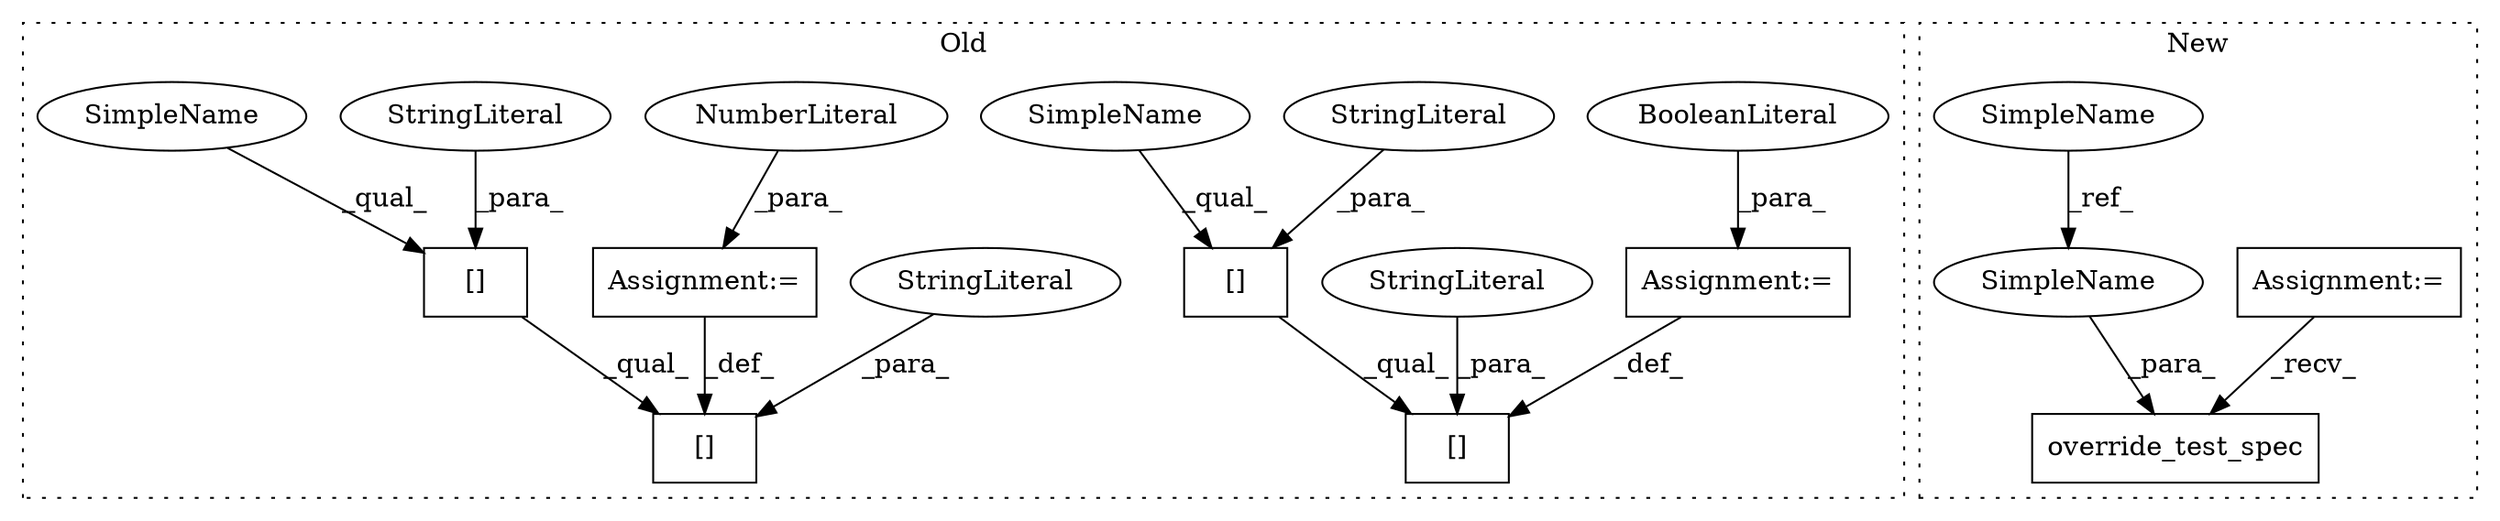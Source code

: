 digraph G {
subgraph cluster0 {
1 [label="[]" a="2" s="383,408" l="13,1" shape="box"];
4 [label="Assignment:=" a="7" s="409" l="1" shape="box"];
5 [label="[]" a="2" s="383,394" l="5,1" shape="box"];
6 [label="BooleanLiteral" a="9" s="410" l="4" shape="ellipse"];
7 [label="StringLiteral" a="45" s="388" l="6" shape="ellipse"];
8 [label="StringLiteral" a="45" s="396" l="12" shape="ellipse"];
10 [label="[]" a="2" s="420,431" l="5,1" shape="box"];
11 [label="StringLiteral" a="45" s="425" l="6" shape="ellipse"];
12 [label="[]" a="2" s="420,446" l="13,1" shape="box"];
13 [label="Assignment:=" a="7" s="447" l="1" shape="box"];
14 [label="NumberLiteral" a="34" s="448" l="2" shape="ellipse"];
15 [label="StringLiteral" a="45" s="433" l="13" shape="ellipse"];
17 [label="SimpleName" a="42" s="383" l="4" shape="ellipse"];
18 [label="SimpleName" a="42" s="420" l="4" shape="ellipse"];
label = "Old";
style="dotted";
}
subgraph cluster1 {
2 [label="override_test_spec" a="32" s="462,485" l="19,1" shape="box"];
3 [label="Assignment:=" a="7" s="273" l="4" shape="box"];
9 [label="SimpleName" a="42" s="407" l="4" shape="ellipse"];
16 [label="SimpleName" a="42" s="481" l="4" shape="ellipse"];
label = "New";
style="dotted";
}
3 -> 2 [label="_recv_"];
4 -> 1 [label="_def_"];
5 -> 1 [label="_qual_"];
6 -> 4 [label="_para_"];
7 -> 5 [label="_para_"];
8 -> 1 [label="_para_"];
9 -> 16 [label="_ref_"];
10 -> 12 [label="_qual_"];
11 -> 10 [label="_para_"];
13 -> 12 [label="_def_"];
14 -> 13 [label="_para_"];
15 -> 12 [label="_para_"];
16 -> 2 [label="_para_"];
17 -> 5 [label="_qual_"];
18 -> 10 [label="_qual_"];
}